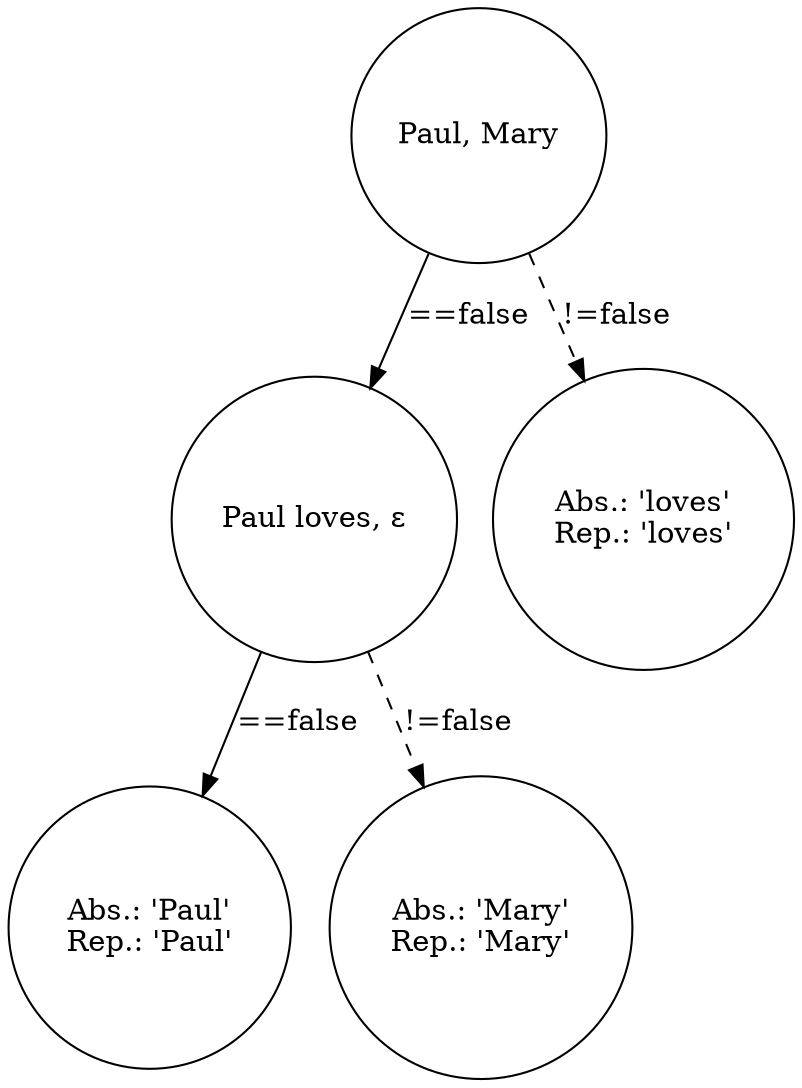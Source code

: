 digraph g {

	s0 [shape="circle" label="Paul, Mary"];
	s1 [shape="circle" label="Paul loves, ε"];
	s2 [shape="circle" label="Abs.: 'loves'
Rep.: 'loves'"];
	s3 [shape="circle" label="Abs.: 'Paul'
Rep.: 'Paul'"];
	s4 [shape="circle" label="Abs.: 'Mary'
Rep.: 'Mary'"];
	s0 -> s1 [label="==false"];
	s0 -> s2 [style="dashed" label="!=false"];
	s1 -> s3 [label="==false"];
	s1 -> s4 [style="dashed" label="!=false"];

}
